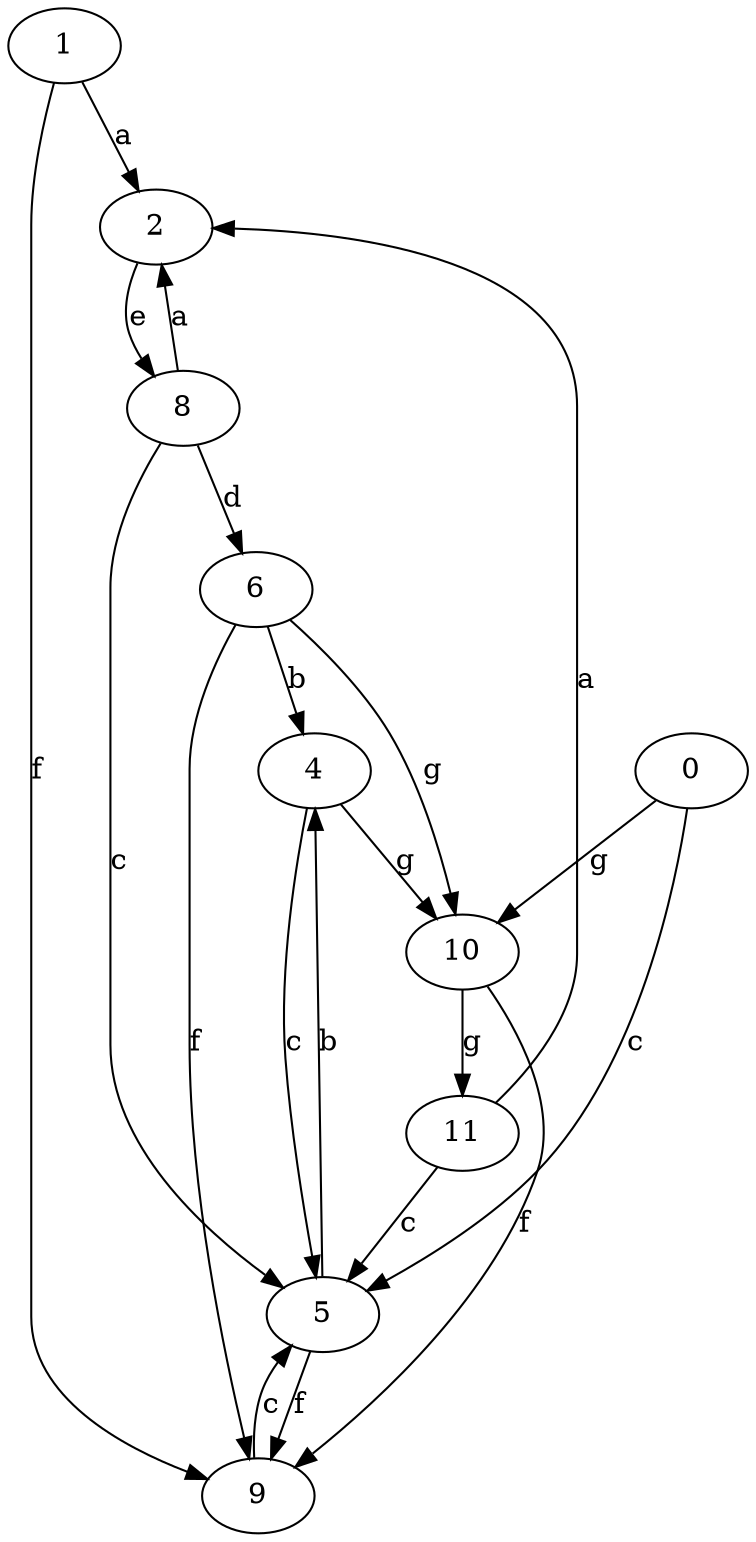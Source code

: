 strict digraph  {
1;
2;
4;
5;
6;
8;
0;
9;
10;
11;
1 -> 2  [label=a];
1 -> 9  [label=f];
2 -> 8  [label=e];
4 -> 5  [label=c];
4 -> 10  [label=g];
5 -> 4  [label=b];
5 -> 9  [label=f];
6 -> 4  [label=b];
6 -> 9  [label=f];
6 -> 10  [label=g];
8 -> 2  [label=a];
8 -> 5  [label=c];
8 -> 6  [label=d];
0 -> 5  [label=c];
0 -> 10  [label=g];
9 -> 5  [label=c];
10 -> 9  [label=f];
10 -> 11  [label=g];
11 -> 2  [label=a];
11 -> 5  [label=c];
}
